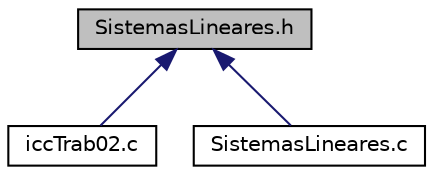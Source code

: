 digraph "SistemasLineares.h"
{
  edge [fontname="Helvetica",fontsize="10",labelfontname="Helvetica",labelfontsize="10"];
  node [fontname="Helvetica",fontsize="10",shape=record];
  Node1 [label="SistemasLineares.h",height=0.2,width=0.4,color="black", fillcolor="grey75", style="filled", fontcolor="black"];
  Node1 -> Node2 [dir="back",color="midnightblue",fontsize="10",style="solid",fontname="Helvetica"];
  Node2 [label="iccTrab02.c",height=0.2,width=0.4,color="black", fillcolor="white", style="filled",URL="$iccTrab02_8c.html"];
  Node1 -> Node3 [dir="back",color="midnightblue",fontsize="10",style="solid",fontname="Helvetica"];
  Node3 [label="SistemasLineares.c",height=0.2,width=0.4,color="black", fillcolor="white", style="filled",URL="$SistemasLineares_8c.html",tooltip="Trabalho 2 de Introdução à Computação Científica (CI1164). Informações mais específicas ou detalhamen..."];
}
